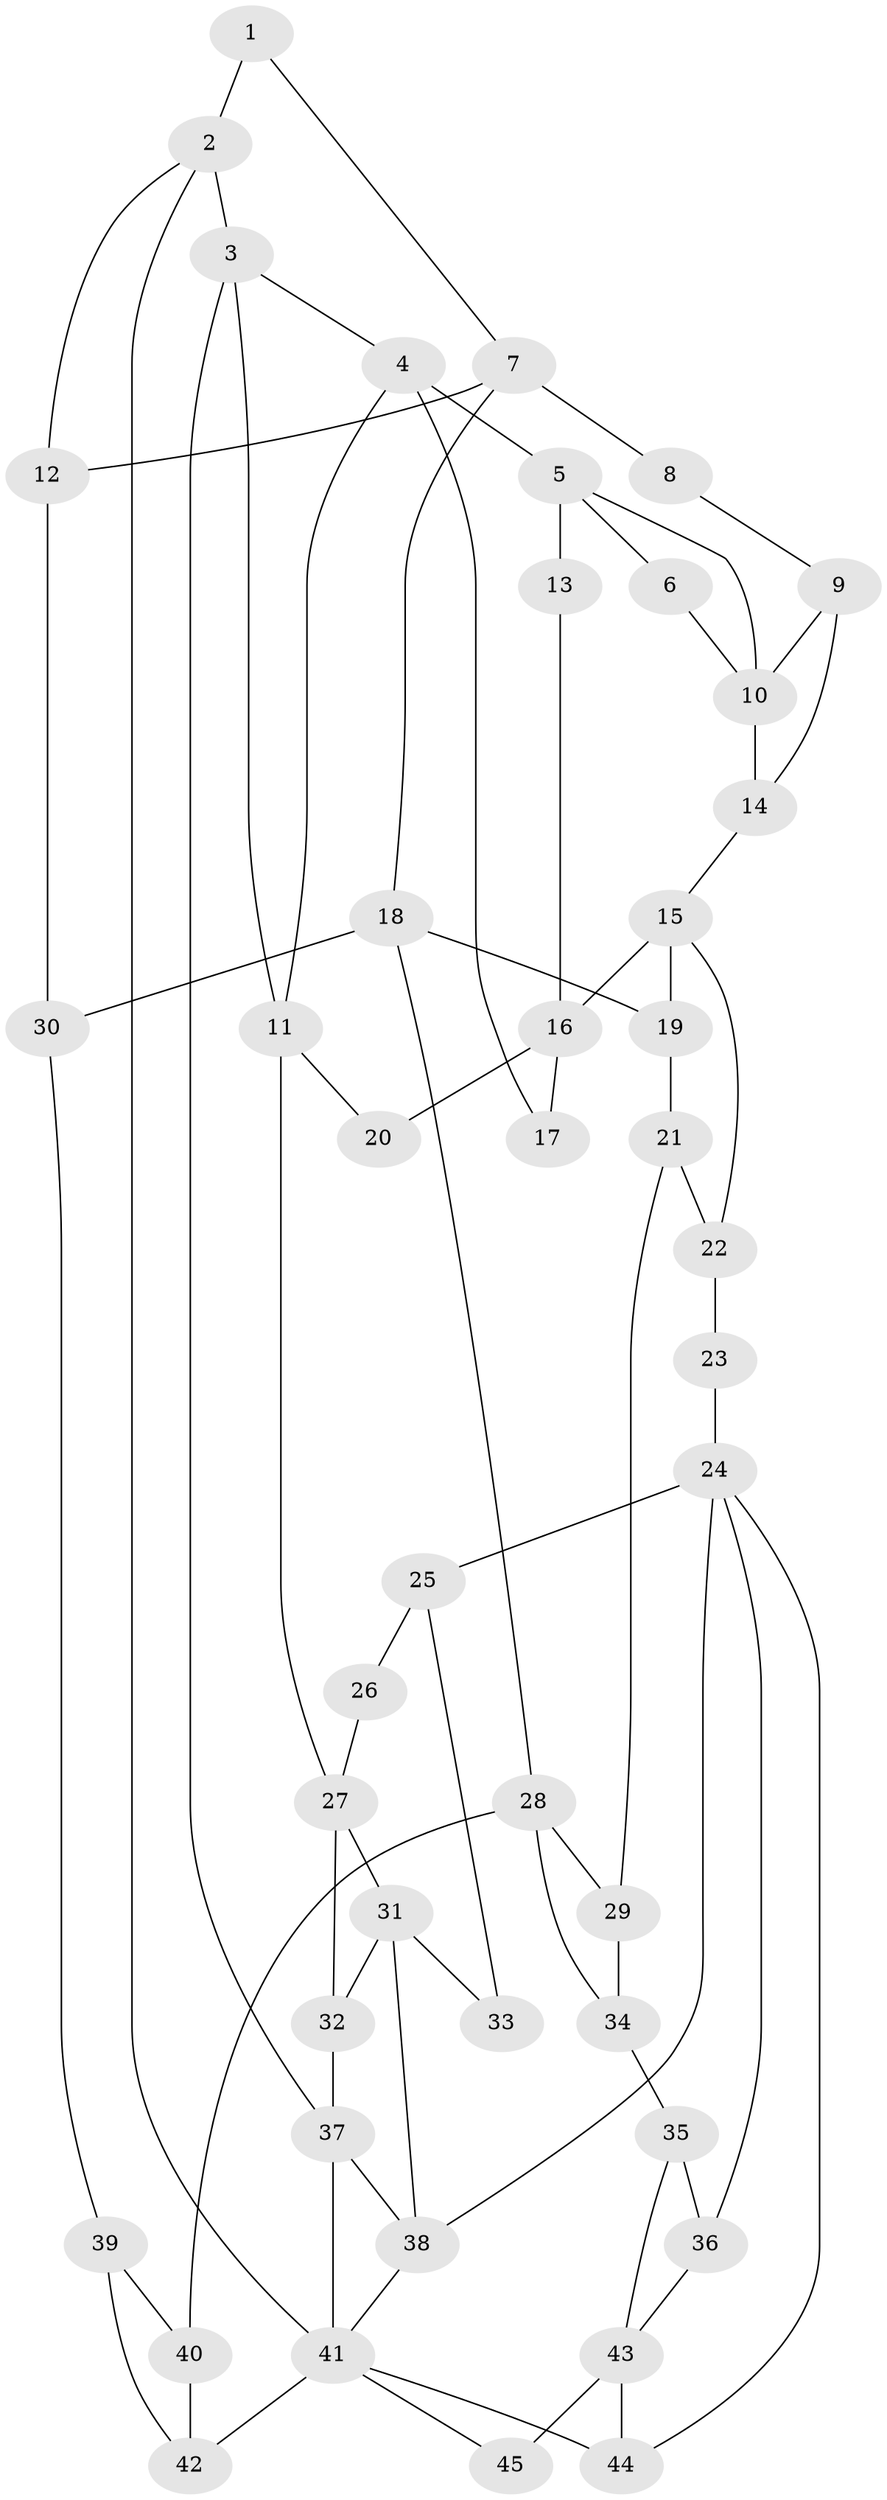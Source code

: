 // original degree distribution, {3: 0.022222222222222223, 6: 0.2222222222222222, 5: 0.5111111111111111, 4: 0.24444444444444444}
// Generated by graph-tools (version 1.1) at 2025/38/03/09/25 02:38:31]
// undirected, 45 vertices, 73 edges
graph export_dot {
graph [start="1"]
  node [color=gray90,style=filled];
  1;
  2;
  3;
  4;
  5;
  6;
  7;
  8;
  9;
  10;
  11;
  12;
  13;
  14;
  15;
  16;
  17;
  18;
  19;
  20;
  21;
  22;
  23;
  24;
  25;
  26;
  27;
  28;
  29;
  30;
  31;
  32;
  33;
  34;
  35;
  36;
  37;
  38;
  39;
  40;
  41;
  42;
  43;
  44;
  45;
  1 -- 2 [weight=1.0];
  1 -- 7 [weight=1.0];
  2 -- 3 [weight=1.0];
  2 -- 12 [weight=1.0];
  2 -- 41 [weight=1.0];
  3 -- 4 [weight=1.0];
  3 -- 11 [weight=1.0];
  3 -- 37 [weight=1.0];
  4 -- 5 [weight=2.0];
  4 -- 11 [weight=1.0];
  4 -- 17 [weight=2.0];
  5 -- 6 [weight=1.0];
  5 -- 10 [weight=1.0];
  5 -- 13 [weight=2.0];
  6 -- 10 [weight=1.0];
  7 -- 8 [weight=2.0];
  7 -- 12 [weight=1.0];
  7 -- 18 [weight=2.0];
  8 -- 9 [weight=1.0];
  9 -- 10 [weight=1.0];
  9 -- 14 [weight=1.0];
  10 -- 14 [weight=1.0];
  11 -- 20 [weight=1.0];
  11 -- 27 [weight=2.0];
  12 -- 30 [weight=1.0];
  13 -- 16 [weight=1.0];
  14 -- 15 [weight=1.0];
  15 -- 16 [weight=2.0];
  15 -- 19 [weight=1.0];
  15 -- 22 [weight=1.0];
  16 -- 17 [weight=1.0];
  16 -- 20 [weight=2.0];
  18 -- 19 [weight=1.0];
  18 -- 28 [weight=1.0];
  18 -- 30 [weight=1.0];
  19 -- 21 [weight=1.0];
  21 -- 22 [weight=1.0];
  21 -- 29 [weight=1.0];
  22 -- 23 [weight=1.0];
  23 -- 24 [weight=2.0];
  24 -- 25 [weight=1.0];
  24 -- 36 [weight=1.0];
  24 -- 38 [weight=1.0];
  24 -- 44 [weight=1.0];
  25 -- 26 [weight=1.0];
  25 -- 33 [weight=1.0];
  26 -- 27 [weight=2.0];
  27 -- 31 [weight=1.0];
  27 -- 32 [weight=1.0];
  28 -- 29 [weight=1.0];
  28 -- 34 [weight=1.0];
  28 -- 40 [weight=2.0];
  29 -- 34 [weight=1.0];
  30 -- 39 [weight=1.0];
  31 -- 32 [weight=1.0];
  31 -- 33 [weight=2.0];
  31 -- 38 [weight=2.0];
  32 -- 37 [weight=1.0];
  34 -- 35 [weight=1.0];
  35 -- 36 [weight=1.0];
  35 -- 43 [weight=1.0];
  36 -- 43 [weight=1.0];
  37 -- 38 [weight=1.0];
  37 -- 41 [weight=1.0];
  38 -- 41 [weight=1.0];
  39 -- 40 [weight=1.0];
  39 -- 42 [weight=1.0];
  40 -- 42 [weight=3.0];
  41 -- 42 [weight=2.0];
  41 -- 44 [weight=1.0];
  41 -- 45 [weight=1.0];
  43 -- 44 [weight=2.0];
  43 -- 45 [weight=2.0];
}
